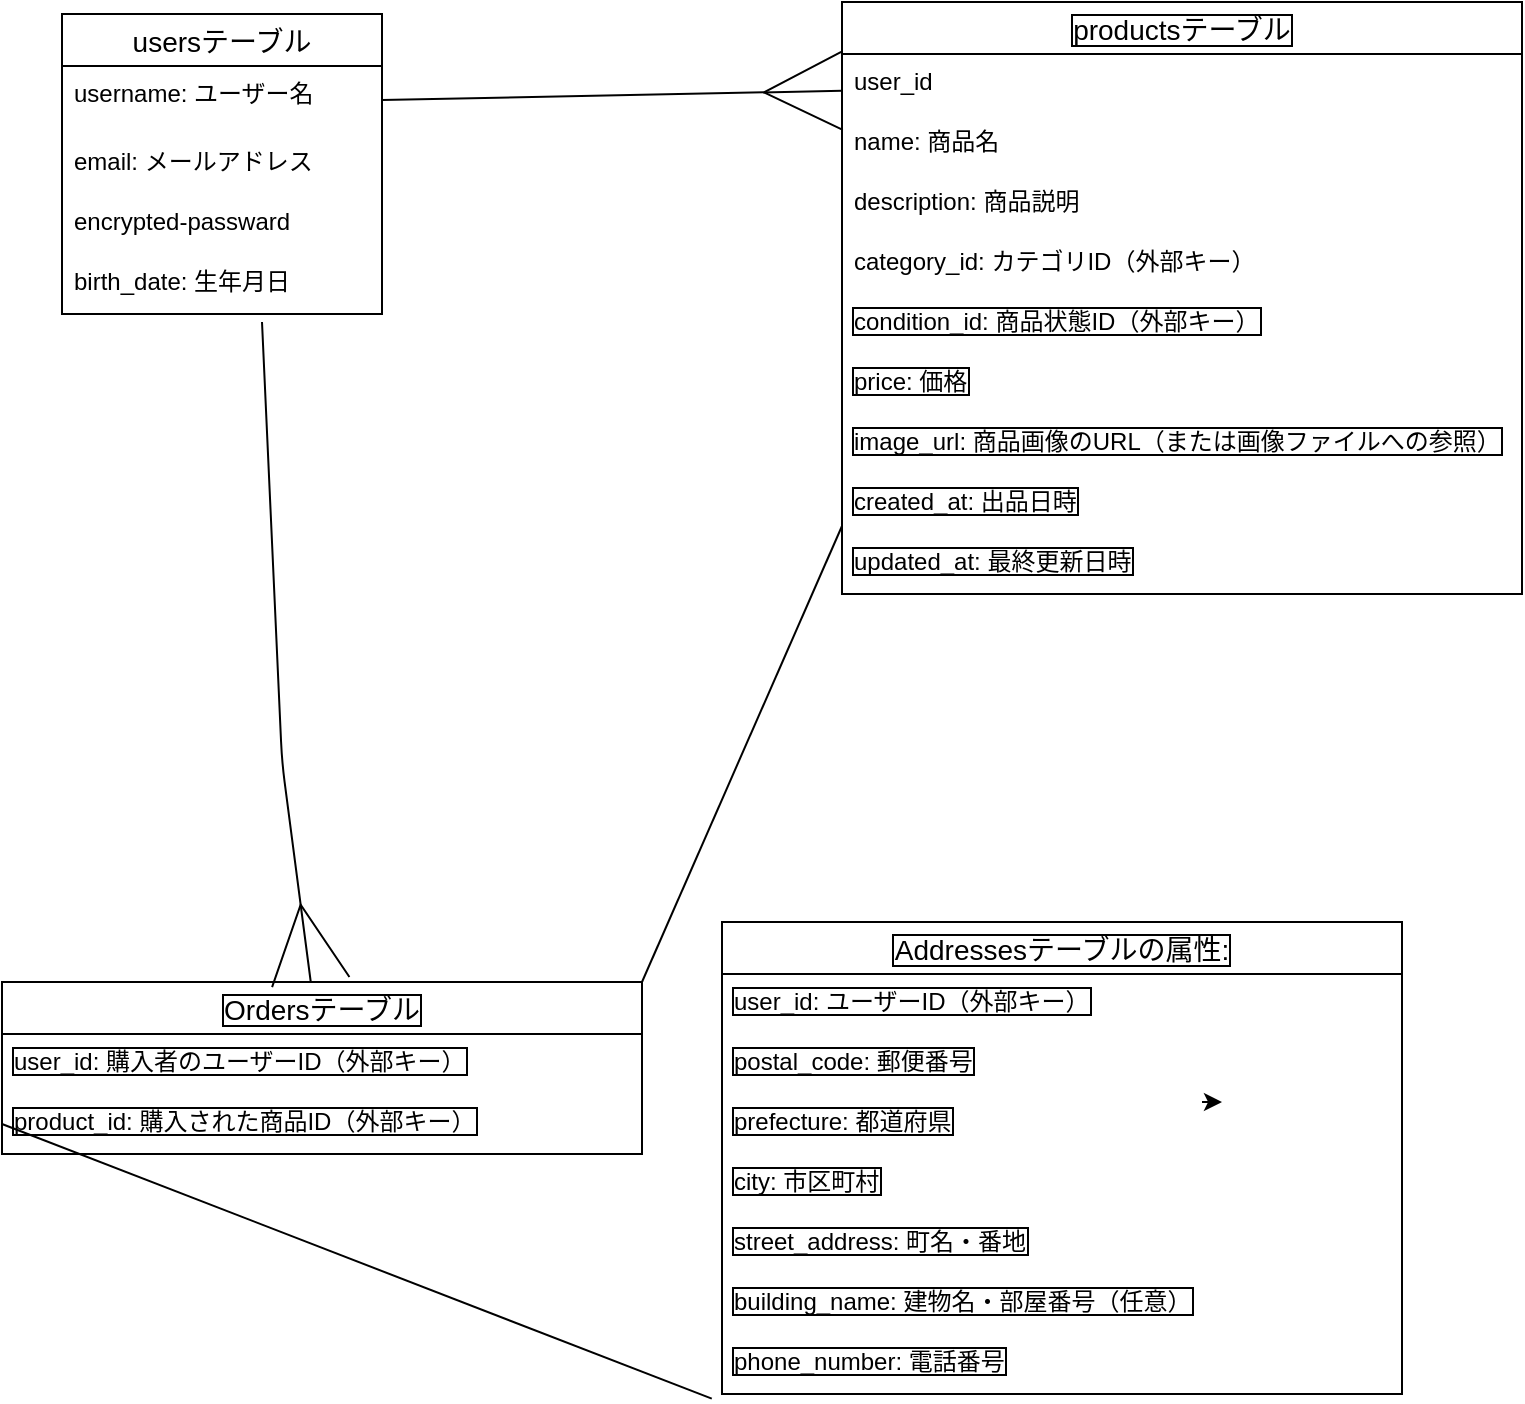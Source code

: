 <mxfile>
    <diagram id="hUaH-o56riBz07JDYcoc" name="ページ1">
        <mxGraphModel dx="1275" dy="897" grid="1" gridSize="10" guides="1" tooltips="1" connect="1" arrows="1" fold="1" page="1" pageScale="1" pageWidth="827" pageHeight="1169" math="0" shadow="0">
            <root>
                <mxCell id="0"/>
                <mxCell id="1" parent="0"/>
                <mxCell id="2" value="productsテーブル" style="swimlane;fontStyle=0;childLayout=stackLayout;horizontal=1;startSize=26;horizontalStack=0;resizeParent=1;resizeParentMax=0;resizeLast=0;collapsible=1;marginBottom=0;align=center;fontSize=14;labelBorderColor=default;" vertex="1" parent="1">
                    <mxGeometry x="450" y="80" width="340" height="296" as="geometry"/>
                </mxCell>
                <mxCell id="14" value="user_id&#10;&#10;" style="text;strokeColor=none;fillColor=none;spacingLeft=4;spacingRight=4;overflow=hidden;rotatable=0;points=[[0,0.5],[1,0.5]];portConstraint=eastwest;fontSize=12;" vertex="1" parent="2">
                    <mxGeometry y="26" width="340" height="30" as="geometry"/>
                </mxCell>
                <mxCell id="12" value="name: 商品名" style="text;strokeColor=none;fillColor=none;spacingLeft=4;spacingRight=4;overflow=hidden;rotatable=0;points=[[0,0.5],[1,0.5]];portConstraint=eastwest;fontSize=12;" vertex="1" parent="2">
                    <mxGeometry y="56" width="340" height="30" as="geometry"/>
                </mxCell>
                <mxCell id="6" value="description: 商品説明" style="text;strokeColor=none;fillColor=none;spacingLeft=4;spacingRight=4;overflow=hidden;rotatable=0;points=[[0,0.5],[1,0.5]];portConstraint=eastwest;fontSize=12;" vertex="1" parent="2">
                    <mxGeometry y="86" width="340" height="30" as="geometry"/>
                </mxCell>
                <mxCell id="5" value="category_id: カテゴリID（外部キー）" style="text;strokeColor=none;fillColor=none;spacingLeft=4;spacingRight=4;overflow=hidden;rotatable=0;points=[[0,0.5],[1,0.5]];portConstraint=eastwest;fontSize=12;" vertex="1" parent="2">
                    <mxGeometry y="116" width="340" height="30" as="geometry"/>
                </mxCell>
                <mxCell id="26" value="condition_id: 商品状態ID（外部キー）" style="text;strokeColor=none;fillColor=none;spacingLeft=4;spacingRight=4;overflow=hidden;rotatable=0;points=[[0,0.5],[1,0.5]];portConstraint=eastwest;fontSize=12;labelBorderColor=default;" vertex="1" parent="2">
                    <mxGeometry y="146" width="340" height="30" as="geometry"/>
                </mxCell>
                <mxCell id="33" value="price: 価格" style="text;strokeColor=none;fillColor=none;spacingLeft=4;spacingRight=4;overflow=hidden;rotatable=0;points=[[0,0.5],[1,0.5]];portConstraint=eastwest;fontSize=12;labelBorderColor=default;" vertex="1" parent="2">
                    <mxGeometry y="176" width="340" height="30" as="geometry"/>
                </mxCell>
                <mxCell id="34" value="image_url: 商品画像のURL（または画像ファイルへの参照）" style="text;strokeColor=none;fillColor=none;spacingLeft=4;spacingRight=4;overflow=hidden;rotatable=0;points=[[0,0.5],[1,0.5]];portConstraint=eastwest;fontSize=12;labelBorderColor=default;" vertex="1" parent="2">
                    <mxGeometry y="206" width="340" height="30" as="geometry"/>
                </mxCell>
                <mxCell id="35" value="created_at: 出品日時" style="text;strokeColor=none;fillColor=none;spacingLeft=4;spacingRight=4;overflow=hidden;rotatable=0;points=[[0,0.5],[1,0.5]];portConstraint=eastwest;fontSize=12;labelBorderColor=default;" vertex="1" parent="2">
                    <mxGeometry y="236" width="340" height="30" as="geometry"/>
                </mxCell>
                <mxCell id="36" value="updated_at: 最終更新日時&#10;" style="text;strokeColor=none;fillColor=none;spacingLeft=4;spacingRight=4;overflow=hidden;rotatable=0;points=[[0,0.5],[1,0.5]];portConstraint=eastwest;fontSize=12;labelBorderColor=default;" vertex="1" parent="2">
                    <mxGeometry y="266" width="340" height="30" as="geometry"/>
                </mxCell>
                <mxCell id="7" value="usersテーブル" style="swimlane;fontStyle=0;childLayout=stackLayout;horizontal=1;startSize=26;horizontalStack=0;resizeParent=1;resizeParentMax=0;resizeLast=0;collapsible=1;marginBottom=0;align=center;fontSize=14;" vertex="1" parent="1">
                    <mxGeometry x="60" y="86" width="160" height="150" as="geometry"/>
                </mxCell>
                <mxCell id="18" value="username: ユーザー名&#10;" style="text;strokeColor=none;fillColor=none;spacingLeft=4;spacingRight=4;overflow=hidden;rotatable=0;points=[[0,0.5],[1,0.5]];portConstraint=eastwest;fontSize=12;" vertex="1" parent="7">
                    <mxGeometry y="26" width="160" height="34" as="geometry"/>
                </mxCell>
                <mxCell id="19" value="email: メールアドレス&#10;" style="text;strokeColor=none;fillColor=none;spacingLeft=4;spacingRight=4;overflow=hidden;rotatable=0;points=[[0,0.5],[1,0.5]];portConstraint=eastwest;fontSize=12;" vertex="1" parent="7">
                    <mxGeometry y="60" width="160" height="30" as="geometry"/>
                </mxCell>
                <mxCell id="10" value="encrypted-passward" style="text;strokeColor=none;fillColor=none;spacingLeft=4;spacingRight=4;overflow=hidden;rotatable=0;points=[[0,0.5],[1,0.5]];portConstraint=eastwest;fontSize=12;" vertex="1" parent="7">
                    <mxGeometry y="90" width="160" height="30" as="geometry"/>
                </mxCell>
                <mxCell id="21" value="birth_date: 生年月日" style="text;strokeColor=none;fillColor=none;spacingLeft=4;spacingRight=4;overflow=hidden;rotatable=0;points=[[0,0.5],[1,0.5]];portConstraint=eastwest;fontSize=12;" vertex="1" parent="7">
                    <mxGeometry y="120" width="160" height="30" as="geometry"/>
                </mxCell>
                <mxCell id="82" style="edgeStyle=none;html=1;exitX=1;exitY=0;exitDx=0;exitDy=0;entryX=0;entryY=0.867;entryDx=0;entryDy=0;entryPerimeter=0;shadow=0;strokeWidth=1;startArrow=none;startFill=0;endArrow=none;endFill=0;startSize=37;endSize=37;" edge="1" parent="1" source="38">
                    <mxGeometry relative="1" as="geometry">
                        <mxPoint x="450" y="342.01" as="targetPoint"/>
                    </mxGeometry>
                </mxCell>
                <mxCell id="38" value="Ordersテーブル" style="swimlane;fontStyle=0;childLayout=stackLayout;horizontal=1;startSize=26;horizontalStack=0;resizeParent=1;resizeParentMax=0;resizeLast=0;collapsible=1;marginBottom=0;align=center;fontSize=14;labelBorderColor=default;" vertex="1" parent="1">
                    <mxGeometry x="30" y="570" width="320" height="86" as="geometry"/>
                </mxCell>
                <mxCell id="40" value="user_id: 購入者のユーザーID（外部キー）" style="text;strokeColor=none;fillColor=none;spacingLeft=4;spacingRight=4;overflow=hidden;rotatable=0;points=[[0,0.5],[1,0.5]];portConstraint=eastwest;fontSize=12;labelBorderColor=default;" vertex="1" parent="38">
                    <mxGeometry y="26" width="320" height="30" as="geometry"/>
                </mxCell>
                <mxCell id="42" value="product_id: 購入された商品ID（外部キー）" style="text;strokeColor=none;fillColor=none;spacingLeft=4;spacingRight=4;overflow=hidden;rotatable=0;points=[[0,0.5],[1,0.5]];portConstraint=eastwest;fontSize=12;labelBorderColor=default;" vertex="1" parent="38">
                    <mxGeometry y="56" width="320" height="30" as="geometry"/>
                </mxCell>
                <mxCell id="53" style="edgeStyle=none;html=1;" edge="1" parent="1">
                    <mxGeometry relative="1" as="geometry">
                        <mxPoint x="640" y="630" as="targetPoint"/>
                        <mxPoint x="630" y="630" as="sourcePoint"/>
                    </mxGeometry>
                </mxCell>
                <mxCell id="49" value="Addressesテーブルの属性:" style="swimlane;fontStyle=0;childLayout=stackLayout;horizontal=1;startSize=26;horizontalStack=0;resizeParent=1;resizeParentMax=0;resizeLast=0;collapsible=1;marginBottom=0;align=center;fontSize=14;labelBorderColor=default;" vertex="1" parent="1">
                    <mxGeometry x="390" y="540" width="340" height="236" as="geometry"/>
                </mxCell>
                <mxCell id="51" value="user_id: ユーザーID（外部キー）" style="text;strokeColor=none;fillColor=none;spacingLeft=4;spacingRight=4;overflow=hidden;rotatable=0;points=[[0,0.5],[1,0.5]];portConstraint=eastwest;fontSize=12;labelBorderColor=default;" vertex="1" parent="49">
                    <mxGeometry y="26" width="340" height="30" as="geometry"/>
                </mxCell>
                <mxCell id="54" value="postal_code: 郵便番号" style="text;strokeColor=none;fillColor=none;spacingLeft=4;spacingRight=4;overflow=hidden;rotatable=0;points=[[0,0.5],[1,0.5]];portConstraint=eastwest;fontSize=12;labelBorderColor=default;" vertex="1" parent="49">
                    <mxGeometry y="56" width="340" height="30" as="geometry"/>
                </mxCell>
                <mxCell id="52" value="prefecture: 都道府県" style="text;strokeColor=none;fillColor=none;spacingLeft=4;spacingRight=4;overflow=hidden;rotatable=0;points=[[0,0.5],[1,0.5]];portConstraint=eastwest;fontSize=12;labelBorderColor=default;" vertex="1" parent="49">
                    <mxGeometry y="86" width="340" height="30" as="geometry"/>
                </mxCell>
                <mxCell id="55" value="city: 市区町村&#10;" style="text;strokeColor=none;fillColor=none;spacingLeft=4;spacingRight=4;overflow=hidden;rotatable=0;points=[[0,0.5],[1,0.5]];portConstraint=eastwest;fontSize=12;labelBorderColor=default;" vertex="1" parent="49">
                    <mxGeometry y="116" width="340" height="30" as="geometry"/>
                </mxCell>
                <mxCell id="56" value="street_address: 町名・番地&#10;" style="text;strokeColor=none;fillColor=none;spacingLeft=4;spacingRight=4;overflow=hidden;rotatable=0;points=[[0,0.5],[1,0.5]];portConstraint=eastwest;fontSize=12;labelBorderColor=default;" vertex="1" parent="49">
                    <mxGeometry y="146" width="340" height="30" as="geometry"/>
                </mxCell>
                <mxCell id="57" value="building_name: 建物名・部屋番号（任意）" style="text;strokeColor=none;fillColor=none;spacingLeft=4;spacingRight=4;overflow=hidden;rotatable=0;points=[[0,0.5],[1,0.5]];portConstraint=eastwest;fontSize=12;labelBorderColor=default;" vertex="1" parent="49">
                    <mxGeometry y="176" width="340" height="30" as="geometry"/>
                </mxCell>
                <mxCell id="58" value="phone_number: 電話番号" style="text;strokeColor=none;fillColor=none;spacingLeft=4;spacingRight=4;overflow=hidden;rotatable=0;points=[[0,0.5],[1,0.5]];portConstraint=eastwest;fontSize=12;labelBorderColor=default;" vertex="1" parent="49">
                    <mxGeometry y="206" width="340" height="30" as="geometry"/>
                </mxCell>
                <mxCell id="80" style="edgeStyle=none;html=1;exitX=0.625;exitY=1.133;exitDx=0;exitDy=0;shadow=0;startArrow=none;startFill=0;exitPerimeter=0;strokeWidth=1;endSize=37;startSize=37;endArrow=ERmany;endFill=0;" edge="1" parent="1" source="21" target="38">
                    <mxGeometry relative="1" as="geometry">
                        <Array as="points">
                            <mxPoint x="170" y="460"/>
                        </Array>
                    </mxGeometry>
                </mxCell>
                <mxCell id="86" style="edgeStyle=none;html=1;exitX=1;exitY=0.5;exitDx=0;exitDy=0;shadow=0;strokeWidth=1;startArrow=none;startFill=0;endArrow=ERmany;endFill=0;startSize=37;endSize=37;elbow=vertical;" edge="1" parent="1" source="18" target="14">
                    <mxGeometry relative="1" as="geometry"/>
                </mxCell>
                <mxCell id="99" style="edgeStyle=none;html=1;exitX=0;exitY=0.5;exitDx=0;exitDy=0;entryX=-0.015;entryY=1.078;entryDx=0;entryDy=0;entryPerimeter=0;shadow=0;strokeWidth=1;startArrow=none;startFill=0;endArrow=none;endFill=0;startSize=37;endSize=37;elbow=vertical;" edge="1" parent="1" source="42" target="58">
                    <mxGeometry relative="1" as="geometry"/>
                </mxCell>
            </root>
        </mxGraphModel>
    </diagram>
</mxfile>